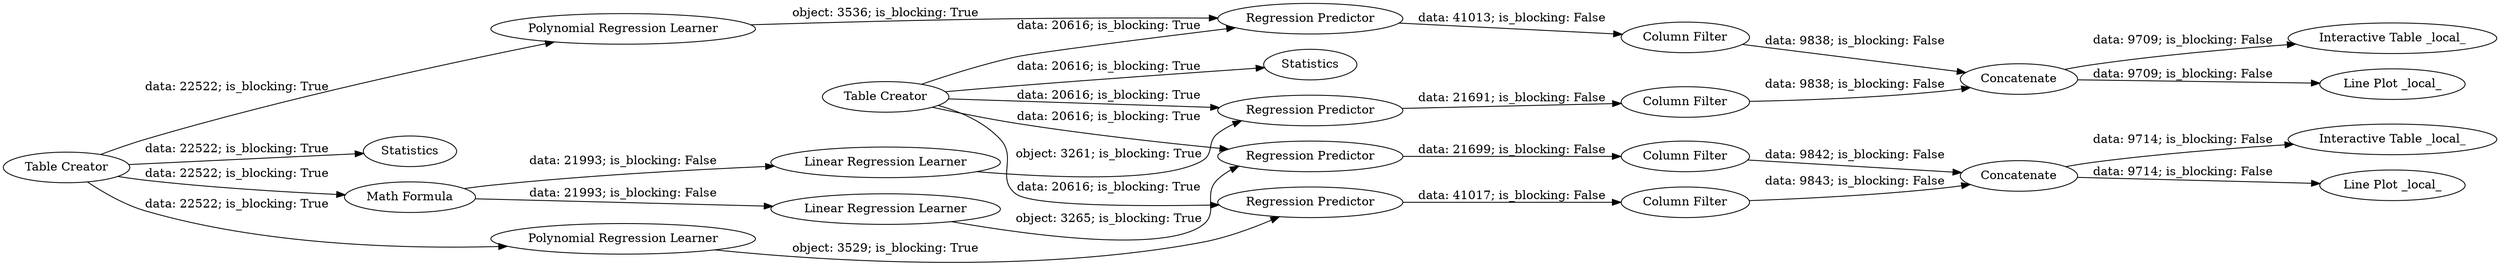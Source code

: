 digraph {
	"2622675151197206564_52" [label=Concatenate]
	"2622675151197206564_14" [label=Statistics]
	"2622675151197206564_47" [label=Concatenate]
	"2622675151197206564_25" [label="Table Creator"]
	"2622675151197206564_35" [label="Math Formula"]
	"2622675151197206564_42" [label=Statistics]
	"2622675151197206564_32" [label="Regression Predictor"]
	"2622675151197206564_49" [label="Column Filter"]
	"2622675151197206564_29" [label="Regression Predictor"]
	"2622675151197206564_28" [label="Polynomial Regression Learner"]
	"2622675151197206564_38" [label="Regression Predictor"]
	"2622675151197206564_48" [label="Column Filter"]
	"2622675151197206564_7" [label="Linear Regression Learner"]
	"2622675151197206564_9" [label="Regression Predictor"]
	"2622675151197206564_50" [label="Column Filter"]
	"2622675151197206564_41" [label="Polynomial Regression Learner"]
	"2622675151197206564_1" [label="Table Creator"]
	"2622675151197206564_58" [label="Interactive Table _local_"]
	"2622675151197206564_51" [label="Column Filter"]
	"2622675151197206564_55" [label="Interactive Table _local_"]
	"2622675151197206564_56" [label="Line Plot _local_"]
	"2622675151197206564_57" [label="Line Plot _local_"]
	"2622675151197206564_31" [label="Linear Regression Learner"]
	"2622675151197206564_50" -> "2622675151197206564_52" [label="data: 9842; is_blocking: False"]
	"2622675151197206564_28" -> "2622675151197206564_29" [label="object: 3536; is_blocking: True"]
	"2622675151197206564_41" -> "2622675151197206564_38" [label="object: 3529; is_blocking: True"]
	"2622675151197206564_25" -> "2622675151197206564_42" [label="data: 22522; is_blocking: True"]
	"2622675151197206564_25" -> "2622675151197206564_41" [label="data: 22522; is_blocking: True"]
	"2622675151197206564_1" -> "2622675151197206564_9" [label="data: 20616; is_blocking: True"]
	"2622675151197206564_7" -> "2622675151197206564_9" [label="object: 3261; is_blocking: True"]
	"2622675151197206564_29" -> "2622675151197206564_49" [label="data: 41013; is_blocking: False"]
	"2622675151197206564_47" -> "2622675151197206564_56" [label="data: 9709; is_blocking: False"]
	"2622675151197206564_49" -> "2622675151197206564_47" [label="data: 9838; is_blocking: False"]
	"2622675151197206564_9" -> "2622675151197206564_48" [label="data: 21691; is_blocking: False"]
	"2622675151197206564_32" -> "2622675151197206564_50" [label="data: 21699; is_blocking: False"]
	"2622675151197206564_52" -> "2622675151197206564_55" [label="data: 9714; is_blocking: False"]
	"2622675151197206564_35" -> "2622675151197206564_31" [label="data: 21993; is_blocking: False"]
	"2622675151197206564_35" -> "2622675151197206564_7" [label="data: 21993; is_blocking: False"]
	"2622675151197206564_25" -> "2622675151197206564_28" [label="data: 22522; is_blocking: True"]
	"2622675151197206564_51" -> "2622675151197206564_52" [label="data: 9843; is_blocking: False"]
	"2622675151197206564_31" -> "2622675151197206564_32" [label="object: 3265; is_blocking: True"]
	"2622675151197206564_1" -> "2622675151197206564_38" [label="data: 20616; is_blocking: True"]
	"2622675151197206564_52" -> "2622675151197206564_57" [label="data: 9714; is_blocking: False"]
	"2622675151197206564_25" -> "2622675151197206564_35" [label="data: 22522; is_blocking: True"]
	"2622675151197206564_48" -> "2622675151197206564_47" [label="data: 9838; is_blocking: False"]
	"2622675151197206564_1" -> "2622675151197206564_14" [label="data: 20616; is_blocking: True"]
	"2622675151197206564_1" -> "2622675151197206564_32" [label="data: 20616; is_blocking: True"]
	"2622675151197206564_38" -> "2622675151197206564_51" [label="data: 41017; is_blocking: False"]
	"2622675151197206564_1" -> "2622675151197206564_29" [label="data: 20616; is_blocking: True"]
	"2622675151197206564_47" -> "2622675151197206564_58" [label="data: 9709; is_blocking: False"]
	rankdir=LR
}
